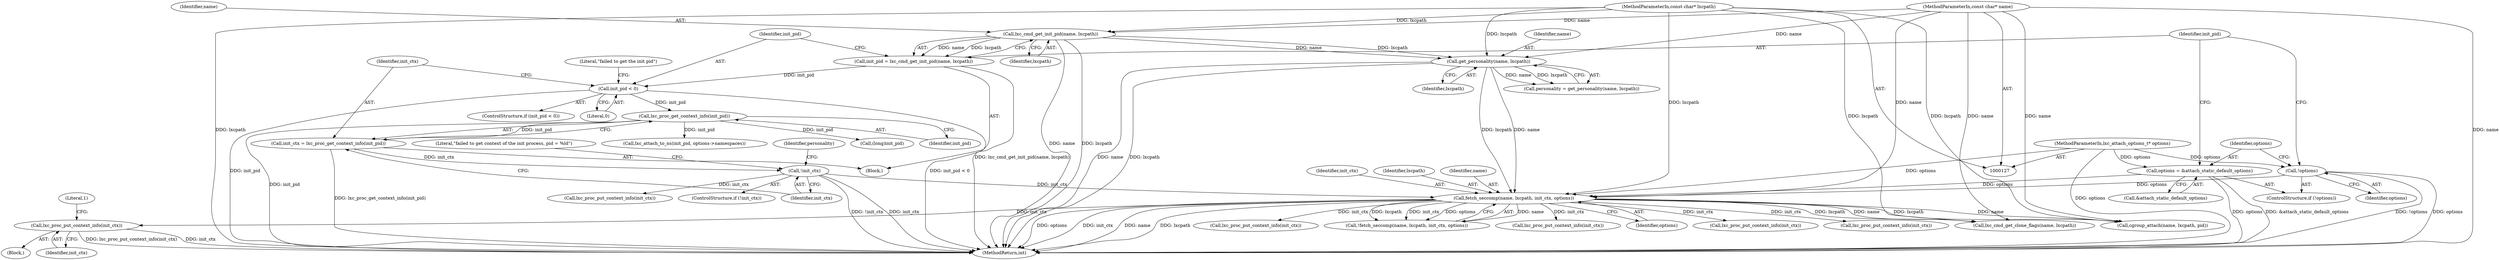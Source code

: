 digraph "0_lxc_5c3fcae78b63ac9dd56e36075903921bd9461f9e_0@pointer" {
"1000273" [label="(Call,lxc_proc_put_context_info(init_ctx))"];
"1000211" [label="(Call,fetch_seccomp(name, lxcpath, init_ctx, options))"];
"1000187" [label="(Call,get_personality(name, lxcpath))"];
"1000156" [label="(Call,lxc_cmd_get_init_pid(name, lxcpath))"];
"1000128" [label="(MethodParameterIn,const char* name)"];
"1000129" [label="(MethodParameterIn,const char* lxcpath)"];
"1000174" [label="(Call,!init_ctx)"];
"1000169" [label="(Call,init_ctx = lxc_proc_get_context_info(init_pid))"];
"1000171" [label="(Call,lxc_proc_get_context_info(init_pid))"];
"1000160" [label="(Call,init_pid < 0)"];
"1000154" [label="(Call,init_pid = lxc_cmd_get_init_pid(name, lxcpath))"];
"1000150" [label="(Call,options = &attach_static_default_options)"];
"1000132" [label="(MethodParameterIn,lxc_attach_options_t* options)"];
"1000148" [label="(Call,!options)"];
"1000157" [label="(Identifier,name)"];
"1000273" [label="(Call,lxc_proc_put_context_info(init_ctx))"];
"1000188" [label="(Identifier,name)"];
"1000170" [label="(Identifier,init_ctx)"];
"1000151" [label="(Identifier,options)"];
"1000155" [label="(Identifier,init_pid)"];
"1000174" [label="(Call,!init_ctx)"];
"1000158" [label="(Identifier,lxcpath)"];
"1000658" [label="(MethodReturn,int)"];
"1000212" [label="(Identifier,name)"];
"1000187" [label="(Call,get_personality(name, lxcpath))"];
"1000129" [label="(MethodParameterIn,const char* lxcpath)"];
"1000148" [label="(Call,!options)"];
"1000178" [label="(Literal,\"failed to get context of the init process, pid = %ld\")"];
"1000159" [label="(ControlStructure,if (init_pid < 0))"];
"1000199" [label="(Call,lxc_proc_put_context_info(init_ctx))"];
"1000186" [label="(Identifier,personality)"];
"1000235" [label="(Call,lxc_cmd_get_clone_flags(name, lxcpath))"];
"1000214" [label="(Identifier,init_ctx)"];
"1000493" [label="(Call,lxc_proc_put_context_info(init_ctx))"];
"1000169" [label="(Call,init_ctx = lxc_proc_get_context_info(init_pid))"];
"1000185" [label="(Call,personality = get_personality(name, lxcpath))"];
"1000152" [label="(Call,&attach_static_default_options)"];
"1000274" [label="(Identifier,init_ctx)"];
"1000134" [label="(Block,)"];
"1000162" [label="(Literal,0)"];
"1000189" [label="(Identifier,lxcpath)"];
"1000128" [label="(MethodParameterIn,const char* name)"];
"1000210" [label="(Call,!fetch_seccomp(name, lxcpath, init_ctx, options))"];
"1000290" [label="(Call,lxc_proc_put_context_info(init_ctx))"];
"1000172" [label="(Identifier,init_pid)"];
"1000560" [label="(Call,lxc_attach_to_ns(init_pid, options->namespaces))"];
"1000215" [label="(Identifier,options)"];
"1000211" [label="(Call,fetch_seccomp(name, lxcpath, init_ctx, options))"];
"1000165" [label="(Literal,\"failed to get the init pid\")"];
"1000171" [label="(Call,lxc_proc_get_context_info(init_pid))"];
"1000469" [label="(Call,lxc_proc_put_context_info(init_ctx))"];
"1000173" [label="(ControlStructure,if (!init_ctx))"];
"1000161" [label="(Identifier,init_pid)"];
"1000250" [label="(Call,lxc_proc_put_context_info(init_ctx))"];
"1000150" [label="(Call,options = &attach_static_default_options)"];
"1000156" [label="(Call,lxc_cmd_get_init_pid(name, lxcpath))"];
"1000268" [label="(Block,)"];
"1000317" [label="(Call,cgroup_attach(name, lxcpath, pid))"];
"1000179" [label="(Call,(long)init_pid)"];
"1000132" [label="(MethodParameterIn,lxc_attach_options_t* options)"];
"1000147" [label="(ControlStructure,if (!options))"];
"1000160" [label="(Call,init_pid < 0)"];
"1000175" [label="(Identifier,init_ctx)"];
"1000149" [label="(Identifier,options)"];
"1000213" [label="(Identifier,lxcpath)"];
"1000154" [label="(Call,init_pid = lxc_cmd_get_init_pid(name, lxcpath))"];
"1000277" [label="(Literal,1)"];
"1000273" -> "1000268"  [label="AST: "];
"1000273" -> "1000274"  [label="CFG: "];
"1000274" -> "1000273"  [label="AST: "];
"1000277" -> "1000273"  [label="CFG: "];
"1000273" -> "1000658"  [label="DDG: init_ctx"];
"1000273" -> "1000658"  [label="DDG: lxc_proc_put_context_info(init_ctx)"];
"1000211" -> "1000273"  [label="DDG: init_ctx"];
"1000211" -> "1000210"  [label="AST: "];
"1000211" -> "1000215"  [label="CFG: "];
"1000212" -> "1000211"  [label="AST: "];
"1000213" -> "1000211"  [label="AST: "];
"1000214" -> "1000211"  [label="AST: "];
"1000215" -> "1000211"  [label="AST: "];
"1000210" -> "1000211"  [label="CFG: "];
"1000211" -> "1000658"  [label="DDG: init_ctx"];
"1000211" -> "1000658"  [label="DDG: name"];
"1000211" -> "1000658"  [label="DDG: lxcpath"];
"1000211" -> "1000658"  [label="DDG: options"];
"1000211" -> "1000210"  [label="DDG: name"];
"1000211" -> "1000210"  [label="DDG: lxcpath"];
"1000211" -> "1000210"  [label="DDG: init_ctx"];
"1000211" -> "1000210"  [label="DDG: options"];
"1000187" -> "1000211"  [label="DDG: name"];
"1000187" -> "1000211"  [label="DDG: lxcpath"];
"1000128" -> "1000211"  [label="DDG: name"];
"1000129" -> "1000211"  [label="DDG: lxcpath"];
"1000174" -> "1000211"  [label="DDG: init_ctx"];
"1000150" -> "1000211"  [label="DDG: options"];
"1000148" -> "1000211"  [label="DDG: options"];
"1000132" -> "1000211"  [label="DDG: options"];
"1000211" -> "1000235"  [label="DDG: name"];
"1000211" -> "1000235"  [label="DDG: lxcpath"];
"1000211" -> "1000250"  [label="DDG: init_ctx"];
"1000211" -> "1000290"  [label="DDG: init_ctx"];
"1000211" -> "1000317"  [label="DDG: name"];
"1000211" -> "1000317"  [label="DDG: lxcpath"];
"1000211" -> "1000469"  [label="DDG: init_ctx"];
"1000211" -> "1000493"  [label="DDG: init_ctx"];
"1000187" -> "1000185"  [label="AST: "];
"1000187" -> "1000189"  [label="CFG: "];
"1000188" -> "1000187"  [label="AST: "];
"1000189" -> "1000187"  [label="AST: "];
"1000185" -> "1000187"  [label="CFG: "];
"1000187" -> "1000658"  [label="DDG: name"];
"1000187" -> "1000658"  [label="DDG: lxcpath"];
"1000187" -> "1000185"  [label="DDG: name"];
"1000187" -> "1000185"  [label="DDG: lxcpath"];
"1000156" -> "1000187"  [label="DDG: name"];
"1000156" -> "1000187"  [label="DDG: lxcpath"];
"1000128" -> "1000187"  [label="DDG: name"];
"1000129" -> "1000187"  [label="DDG: lxcpath"];
"1000156" -> "1000154"  [label="AST: "];
"1000156" -> "1000158"  [label="CFG: "];
"1000157" -> "1000156"  [label="AST: "];
"1000158" -> "1000156"  [label="AST: "];
"1000154" -> "1000156"  [label="CFG: "];
"1000156" -> "1000658"  [label="DDG: name"];
"1000156" -> "1000658"  [label="DDG: lxcpath"];
"1000156" -> "1000154"  [label="DDG: name"];
"1000156" -> "1000154"  [label="DDG: lxcpath"];
"1000128" -> "1000156"  [label="DDG: name"];
"1000129" -> "1000156"  [label="DDG: lxcpath"];
"1000128" -> "1000127"  [label="AST: "];
"1000128" -> "1000658"  [label="DDG: name"];
"1000128" -> "1000235"  [label="DDG: name"];
"1000128" -> "1000317"  [label="DDG: name"];
"1000129" -> "1000127"  [label="AST: "];
"1000129" -> "1000658"  [label="DDG: lxcpath"];
"1000129" -> "1000235"  [label="DDG: lxcpath"];
"1000129" -> "1000317"  [label="DDG: lxcpath"];
"1000174" -> "1000173"  [label="AST: "];
"1000174" -> "1000175"  [label="CFG: "];
"1000175" -> "1000174"  [label="AST: "];
"1000178" -> "1000174"  [label="CFG: "];
"1000186" -> "1000174"  [label="CFG: "];
"1000174" -> "1000658"  [label="DDG: !init_ctx"];
"1000174" -> "1000658"  [label="DDG: init_ctx"];
"1000169" -> "1000174"  [label="DDG: init_ctx"];
"1000174" -> "1000199"  [label="DDG: init_ctx"];
"1000169" -> "1000134"  [label="AST: "];
"1000169" -> "1000171"  [label="CFG: "];
"1000170" -> "1000169"  [label="AST: "];
"1000171" -> "1000169"  [label="AST: "];
"1000175" -> "1000169"  [label="CFG: "];
"1000169" -> "1000658"  [label="DDG: lxc_proc_get_context_info(init_pid)"];
"1000171" -> "1000169"  [label="DDG: init_pid"];
"1000171" -> "1000172"  [label="CFG: "];
"1000172" -> "1000171"  [label="AST: "];
"1000171" -> "1000658"  [label="DDG: init_pid"];
"1000160" -> "1000171"  [label="DDG: init_pid"];
"1000171" -> "1000179"  [label="DDG: init_pid"];
"1000171" -> "1000560"  [label="DDG: init_pid"];
"1000160" -> "1000159"  [label="AST: "];
"1000160" -> "1000162"  [label="CFG: "];
"1000161" -> "1000160"  [label="AST: "];
"1000162" -> "1000160"  [label="AST: "];
"1000165" -> "1000160"  [label="CFG: "];
"1000170" -> "1000160"  [label="CFG: "];
"1000160" -> "1000658"  [label="DDG: init_pid < 0"];
"1000160" -> "1000658"  [label="DDG: init_pid"];
"1000154" -> "1000160"  [label="DDG: init_pid"];
"1000154" -> "1000134"  [label="AST: "];
"1000155" -> "1000154"  [label="AST: "];
"1000161" -> "1000154"  [label="CFG: "];
"1000154" -> "1000658"  [label="DDG: lxc_cmd_get_init_pid(name, lxcpath)"];
"1000150" -> "1000147"  [label="AST: "];
"1000150" -> "1000152"  [label="CFG: "];
"1000151" -> "1000150"  [label="AST: "];
"1000152" -> "1000150"  [label="AST: "];
"1000155" -> "1000150"  [label="CFG: "];
"1000150" -> "1000658"  [label="DDG: options"];
"1000150" -> "1000658"  [label="DDG: &attach_static_default_options"];
"1000132" -> "1000150"  [label="DDG: options"];
"1000132" -> "1000127"  [label="AST: "];
"1000132" -> "1000658"  [label="DDG: options"];
"1000132" -> "1000148"  [label="DDG: options"];
"1000148" -> "1000147"  [label="AST: "];
"1000148" -> "1000149"  [label="CFG: "];
"1000149" -> "1000148"  [label="AST: "];
"1000151" -> "1000148"  [label="CFG: "];
"1000155" -> "1000148"  [label="CFG: "];
"1000148" -> "1000658"  [label="DDG: options"];
"1000148" -> "1000658"  [label="DDG: !options"];
}
